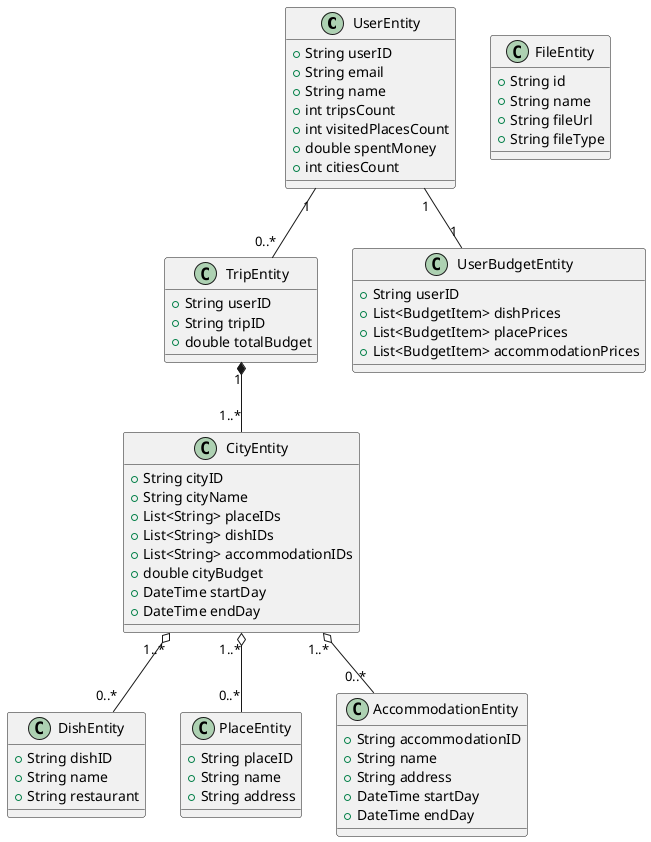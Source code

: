 @startuml

' Клас користувача
class UserEntity {
    + String userID
    + String email
    + String name
    + int tripsCount
    + int visitedPlacesCount
    + double spentMoney
    + int citiesCount
}

' Клас подорожі
class TripEntity {
    + String userID
    + String tripID
    + double totalBudget
}

' Клас міста
class CityEntity {
    + String cityID
    + String cityName
    + List<String> placeIDs
    + List<String> dishIDs
    + List<String> accommodationIDs
    + double cityBudget
    + DateTime startDay
    + DateTime endDay
}

' Клас страви
class DishEntity {
    + String dishID
    + String name
    + String restaurant
}

' Клас місця
class PlaceEntity {
    + String placeID
    + String name
    + String address
}

' Клас проживання
class AccommodationEntity {
    + String accommodationID
    + String name
    + String address
    + DateTime startDay
    + DateTime endDay
}

' Клас файлу
class FileEntity {
    + String id
    + String name
    + String fileUrl
    + String fileType
}

' Клас бюджету
class UserBudgetEntity {
    + String userID
    + List<BudgetItem> dishPrices
    + List<BudgetItem> placePrices
    + List<BudgetItem> accommodationPrices
}

' Зв’язки між класами
UserEntity "1" -- "0..*" TripEntity
TripEntity "1" *-- "1..*" CityEntity
CityEntity "1..*" o-- "0..*" PlaceEntity
CityEntity "1..*" o-- "0..*" DishEntity
CityEntity "1..*" o-- "0..*" AccommodationEntity
UserEntity "1" -- "1" UserBudgetEntity

@enduml

